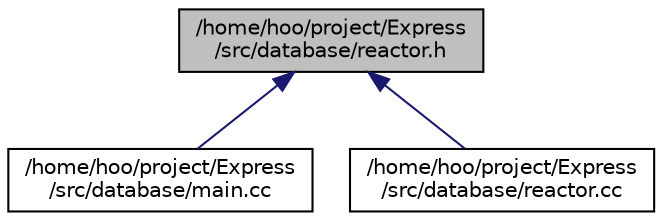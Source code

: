 digraph "/home/hoo/project/Express/src/database/reactor.h"
{
 // LATEX_PDF_SIZE
  edge [fontname="Helvetica",fontsize="10",labelfontname="Helvetica",labelfontsize="10"];
  node [fontname="Helvetica",fontsize="10",shape=record];
  Node1 [label="/home/hoo/project/Express\l/src/database/reactor.h",height=0.2,width=0.4,color="black", fillcolor="grey75", style="filled", fontcolor="black",tooltip=" "];
  Node1 -> Node2 [dir="back",color="midnightblue",fontsize="10",style="solid",fontname="Helvetica"];
  Node2 [label="/home/hoo/project/Express\l/src/database/main.cc",height=0.2,width=0.4,color="black", fillcolor="white", style="filled",URL="$database_2main_8cc.html",tooltip="The entry of data base component."];
  Node1 -> Node3 [dir="back",color="midnightblue",fontsize="10",style="solid",fontname="Helvetica"];
  Node3 [label="/home/hoo/project/Express\l/src/database/reactor.cc",height=0.2,width=0.4,color="black", fillcolor="white", style="filled",URL="$reactor_8cc.html",tooltip=" "];
}
